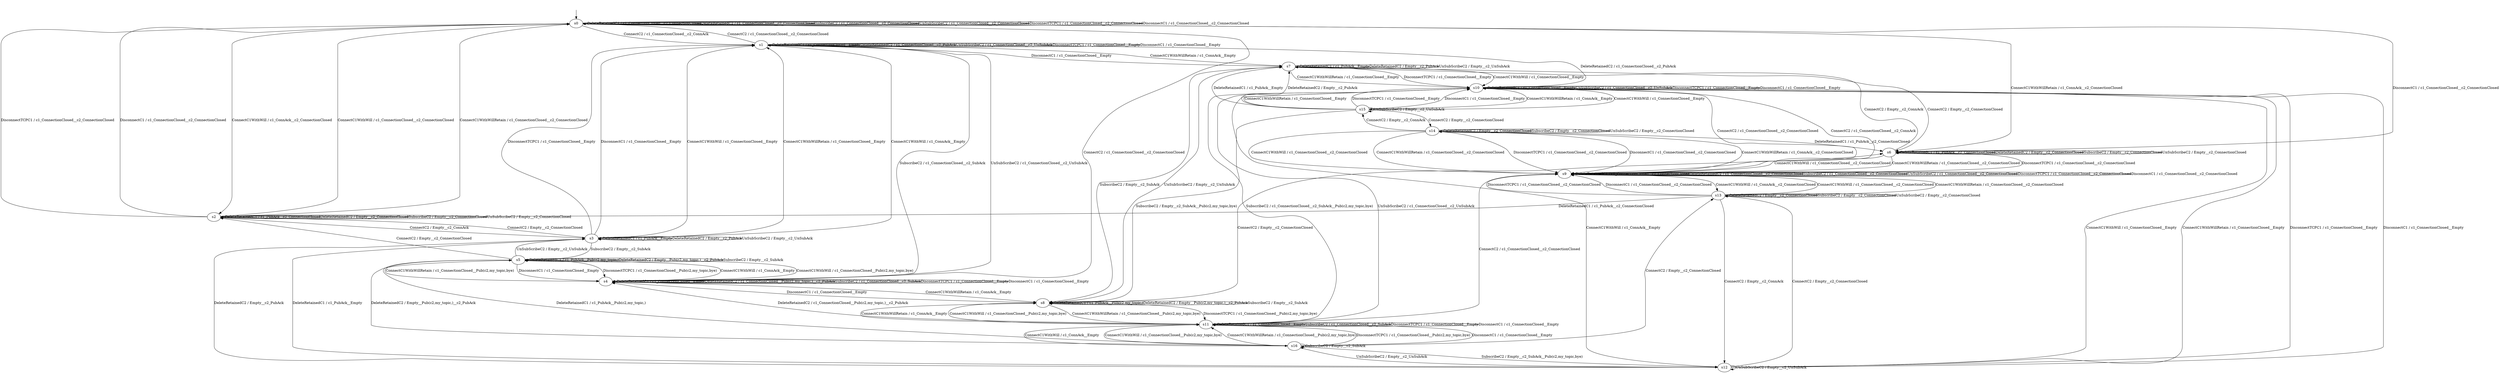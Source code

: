 digraph h3 {
s0 [label="s0"];
s1 [label="s1"];
s2 [label="s2"];
s6 [label="s6"];
s3 [label="s3"];
s4 [label="s4"];
s7 [label="s7"];
s9 [label="s9"];
s5 [label="s5"];
s8 [label="s8"];
s10 [label="s10"];
s13 [label="s13"];
s14 [label="s14"];
s11 [label="s11"];
s12 [label="s12"];
s15 [label="s15"];
s16 [label="s16"];
s0 -> s1 [label="ConnectC2 / c1_ConnectionClosed__c2_ConnAck"];
s0 -> s2 [label="ConnectC1WithWill / c1_ConnAck__c2_ConnectionClosed"];
s0 -> s6 [label="ConnectC1WithWillRetain / c1_ConnAck__c2_ConnectionClosed"];
s0 -> s0 [label="DeleteRetainedC1 / c1_ConnectionClosed__c2_ConnectionClosed"];
s0 -> s0 [label="DeleteRetainedC2 / c1_ConnectionClosed__c2_ConnectionClosed"];
s0 -> s0 [label="SubscribeC2 / c1_ConnectionClosed__c2_ConnectionClosed"];
s0 -> s0 [label="UnSubScribeC2 / c1_ConnectionClosed__c2_ConnectionClosed"];
s0 -> s0 [label="DisconnectTCPC1 / c1_ConnectionClosed__c2_ConnectionClosed"];
s0 -> s0 [label="DisconnectC1 / c1_ConnectionClosed__c2_ConnectionClosed"];
s1 -> s0 [label="ConnectC2 / c1_ConnectionClosed__c2_ConnectionClosed"];
s1 -> s3 [label="ConnectC1WithWill / c1_ConnAck__Empty"];
s1 -> s7 [label="ConnectC1WithWillRetain / c1_ConnAck__Empty"];
s1 -> s1 [label="DeleteRetainedC1 / c1_ConnectionClosed__Empty"];
s1 -> s1 [label="DeleteRetainedC2 / c1_ConnectionClosed__c2_PubAck"];
s1 -> s4 [label="SubscribeC2 / c1_ConnectionClosed__c2_SubAck"];
s1 -> s1 [label="UnSubScribeC2 / c1_ConnectionClosed__c2_UnSubAck"];
s1 -> s1 [label="DisconnectTCPC1 / c1_ConnectionClosed__Empty"];
s1 -> s1 [label="DisconnectC1 / c1_ConnectionClosed__Empty"];
s2 -> s3 [label="ConnectC2 / Empty__c2_ConnAck"];
s2 -> s0 [label="ConnectC1WithWill / c1_ConnectionClosed__c2_ConnectionClosed"];
s2 -> s0 [label="ConnectC1WithWillRetain / c1_ConnectionClosed__c2_ConnectionClosed"];
s2 -> s2 [label="DeleteRetainedC1 / c1_PubAck__c2_ConnectionClosed"];
s2 -> s2 [label="DeleteRetainedC2 / Empty__c2_ConnectionClosed"];
s2 -> s2 [label="SubscribeC2 / Empty__c2_ConnectionClosed"];
s2 -> s2 [label="UnSubScribeC2 / Empty__c2_ConnectionClosed"];
s2 -> s0 [label="DisconnectTCPC1 / c1_ConnectionClosed__c2_ConnectionClosed"];
s2 -> s0 [label="DisconnectC1 / c1_ConnectionClosed__c2_ConnectionClosed"];
s6 -> s7 [label="ConnectC2 / Empty__c2_ConnAck"];
s6 -> s9 [label="ConnectC1WithWill / c1_ConnectionClosed__c2_ConnectionClosed"];
s6 -> s9 [label="ConnectC1WithWillRetain / c1_ConnectionClosed__c2_ConnectionClosed"];
s6 -> s6 [label="DeleteRetainedC1 / c1_PubAck__c2_ConnectionClosed"];
s6 -> s6 [label="DeleteRetainedC2 / Empty__c2_ConnectionClosed"];
s6 -> s6 [label="SubscribeC2 / Empty__c2_ConnectionClosed"];
s6 -> s6 [label="UnSubScribeC2 / Empty__c2_ConnectionClosed"];
s6 -> s9 [label="DisconnectTCPC1 / c1_ConnectionClosed__c2_ConnectionClosed"];
s6 -> s0 [label="DisconnectC1 / c1_ConnectionClosed__c2_ConnectionClosed"];
s3 -> s2 [label="ConnectC2 / Empty__c2_ConnectionClosed"];
s3 -> s1 [label="ConnectC1WithWill / c1_ConnectionClosed__Empty"];
s3 -> s1 [label="ConnectC1WithWillRetain / c1_ConnectionClosed__Empty"];
s3 -> s3 [label="DeleteRetainedC1 / c1_PubAck__Empty"];
s3 -> s3 [label="DeleteRetainedC2 / Empty__c2_PubAck"];
s3 -> s5 [label="SubscribeC2 / Empty__c2_SubAck"];
s3 -> s3 [label="UnSubScribeC2 / Empty__c2_UnSubAck"];
s3 -> s1 [label="DisconnectTCPC1 / c1_ConnectionClosed__Empty"];
s3 -> s1 [label="DisconnectC1 / c1_ConnectionClosed__Empty"];
s4 -> s0 [label="ConnectC2 / c1_ConnectionClosed__c2_ConnectionClosed"];
s4 -> s5 [label="ConnectC1WithWill / c1_ConnAck__Empty"];
s4 -> s8 [label="ConnectC1WithWillRetain / c1_ConnAck__Empty"];
s4 -> s4 [label="DeleteRetainedC1 / c1_ConnectionClosed__Empty"];
s4 -> s4 [label="DeleteRetainedC2 / c1_ConnectionClosed__Pub(c2,my_topic,)__c2_PubAck"];
s4 -> s4 [label="SubscribeC2 / c1_ConnectionClosed__c2_SubAck"];
s4 -> s1 [label="UnSubScribeC2 / c1_ConnectionClosed__c2_UnSubAck"];
s4 -> s4 [label="DisconnectTCPC1 / c1_ConnectionClosed__Empty"];
s4 -> s4 [label="DisconnectC1 / c1_ConnectionClosed__Empty"];
s7 -> s6 [label="ConnectC2 / Empty__c2_ConnectionClosed"];
s7 -> s10 [label="ConnectC1WithWill / c1_ConnectionClosed__Empty"];
s7 -> s10 [label="ConnectC1WithWillRetain / c1_ConnectionClosed__Empty"];
s7 -> s7 [label="DeleteRetainedC1 / c1_PubAck__Empty"];
s7 -> s7 [label="DeleteRetainedC2 / Empty__c2_PubAck"];
s7 -> s8 [label="SubscribeC2 / Empty__c2_SubAck"];
s7 -> s7 [label="UnSubScribeC2 / Empty__c2_UnSubAck"];
s7 -> s10 [label="DisconnectTCPC1 / c1_ConnectionClosed__Empty"];
s7 -> s1 [label="DisconnectC1 / c1_ConnectionClosed__Empty"];
s9 -> s10 [label="ConnectC2 / c1_ConnectionClosed__c2_ConnAck"];
s9 -> s13 [label="ConnectC1WithWill / c1_ConnAck__c2_ConnectionClosed"];
s9 -> s14 [label="ConnectC1WithWillRetain / c1_ConnAck__c2_ConnectionClosed"];
s9 -> s9 [label="DeleteRetainedC1 / c1_ConnectionClosed__c2_ConnectionClosed"];
s9 -> s9 [label="DeleteRetainedC2 / c1_ConnectionClosed__c2_ConnectionClosed"];
s9 -> s9 [label="SubscribeC2 / c1_ConnectionClosed__c2_ConnectionClosed"];
s9 -> s9 [label="UnSubScribeC2 / c1_ConnectionClosed__c2_ConnectionClosed"];
s9 -> s9 [label="DisconnectTCPC1 / c1_ConnectionClosed__c2_ConnectionClosed"];
s9 -> s9 [label="DisconnectC1 / c1_ConnectionClosed__c2_ConnectionClosed"];
s5 -> s2 [label="ConnectC2 / Empty__c2_ConnectionClosed"];
s5 -> s4 [label="ConnectC1WithWill / c1_ConnectionClosed__Pub(c2,my_topic,bye)"];
s5 -> s4 [label="ConnectC1WithWillRetain / c1_ConnectionClosed__Pub(c2,my_topic,bye)"];
s5 -> s5 [label="DeleteRetainedC1 / c1_PubAck__Pub(c2,my_topic,)"];
s5 -> s5 [label="DeleteRetainedC2 / Empty__Pub(c2,my_topic,)__c2_PubAck"];
s5 -> s5 [label="SubscribeC2 / Empty__c2_SubAck"];
s5 -> s3 [label="UnSubScribeC2 / Empty__c2_UnSubAck"];
s5 -> s4 [label="DisconnectTCPC1 / c1_ConnectionClosed__Pub(c2,my_topic,bye)"];
s5 -> s4 [label="DisconnectC1 / c1_ConnectionClosed__Empty"];
s8 -> s6 [label="ConnectC2 / Empty__c2_ConnectionClosed"];
s8 -> s11 [label="ConnectC1WithWill / c1_ConnectionClosed__Pub(c2,my_topic,bye)"];
s8 -> s11 [label="ConnectC1WithWillRetain / c1_ConnectionClosed__Pub(c2,my_topic,bye)"];
s8 -> s8 [label="DeleteRetainedC1 / c1_PubAck__Pub(c2,my_topic,)"];
s8 -> s8 [label="DeleteRetainedC2 / Empty__Pub(c2,my_topic,)__c2_PubAck"];
s8 -> s8 [label="SubscribeC2 / Empty__c2_SubAck"];
s8 -> s7 [label="UnSubScribeC2 / Empty__c2_UnSubAck"];
s8 -> s11 [label="DisconnectTCPC1 / c1_ConnectionClosed__Pub(c2,my_topic,bye)"];
s8 -> s4 [label="DisconnectC1 / c1_ConnectionClosed__Empty"];
s10 -> s9 [label="ConnectC2 / c1_ConnectionClosed__c2_ConnectionClosed"];
s10 -> s12 [label="ConnectC1WithWill / c1_ConnAck__Empty"];
s10 -> s15 [label="ConnectC1WithWillRetain / c1_ConnAck__Empty"];
s10 -> s10 [label="DeleteRetainedC1 / c1_ConnectionClosed__Empty"];
s10 -> s1 [label="DeleteRetainedC2 / c1_ConnectionClosed__c2_PubAck"];
s10 -> s11 [label="SubscribeC2 / c1_ConnectionClosed__c2_SubAck__Pub(c2,my_topic,bye)"];
s10 -> s10 [label="UnSubScribeC2 / c1_ConnectionClosed__c2_UnSubAck"];
s10 -> s10 [label="DisconnectTCPC1 / c1_ConnectionClosed__Empty"];
s10 -> s10 [label="DisconnectC1 / c1_ConnectionClosed__Empty"];
s13 -> s12 [label="ConnectC2 / Empty__c2_ConnAck"];
s13 -> s9 [label="ConnectC1WithWill / c1_ConnectionClosed__c2_ConnectionClosed"];
s13 -> s9 [label="ConnectC1WithWillRetain / c1_ConnectionClosed__c2_ConnectionClosed"];
s13 -> s2 [label="DeleteRetainedC1 / c1_PubAck__c2_ConnectionClosed"];
s13 -> s13 [label="DeleteRetainedC2 / Empty__c2_ConnectionClosed"];
s13 -> s13 [label="SubscribeC2 / Empty__c2_ConnectionClosed"];
s13 -> s13 [label="UnSubScribeC2 / Empty__c2_ConnectionClosed"];
s13 -> s9 [label="DisconnectTCPC1 / c1_ConnectionClosed__c2_ConnectionClosed"];
s13 -> s9 [label="DisconnectC1 / c1_ConnectionClosed__c2_ConnectionClosed"];
s14 -> s15 [label="ConnectC2 / Empty__c2_ConnAck"];
s14 -> s9 [label="ConnectC1WithWill / c1_ConnectionClosed__c2_ConnectionClosed"];
s14 -> s9 [label="ConnectC1WithWillRetain / c1_ConnectionClosed__c2_ConnectionClosed"];
s14 -> s6 [label="DeleteRetainedC1 / c1_PubAck__c2_ConnectionClosed"];
s14 -> s14 [label="DeleteRetainedC2 / Empty__c2_ConnectionClosed"];
s14 -> s14 [label="SubscribeC2 / Empty__c2_ConnectionClosed"];
s14 -> s14 [label="UnSubScribeC2 / Empty__c2_ConnectionClosed"];
s14 -> s9 [label="DisconnectTCPC1 / c1_ConnectionClosed__c2_ConnectionClosed"];
s14 -> s9 [label="DisconnectC1 / c1_ConnectionClosed__c2_ConnectionClosed"];
s11 -> s9 [label="ConnectC2 / c1_ConnectionClosed__c2_ConnectionClosed"];
s11 -> s16 [label="ConnectC1WithWill / c1_ConnAck__Empty"];
s11 -> s8 [label="ConnectC1WithWillRetain / c1_ConnAck__Empty"];
s11 -> s11 [label="DeleteRetainedC1 / c1_ConnectionClosed__Empty"];
s11 -> s4 [label="DeleteRetainedC2 / c1_ConnectionClosed__Pub(c2,my_topic,)__c2_PubAck"];
s11 -> s11 [label="SubscribeC2 / c1_ConnectionClosed__c2_SubAck"];
s11 -> s10 [label="UnSubScribeC2 / c1_ConnectionClosed__c2_UnSubAck"];
s11 -> s11 [label="DisconnectTCPC1 / c1_ConnectionClosed__Empty"];
s11 -> s11 [label="DisconnectC1 / c1_ConnectionClosed__Empty"];
s12 -> s13 [label="ConnectC2 / Empty__c2_ConnectionClosed"];
s12 -> s10 [label="ConnectC1WithWill / c1_ConnectionClosed__Empty"];
s12 -> s10 [label="ConnectC1WithWillRetain / c1_ConnectionClosed__Empty"];
s12 -> s3 [label="DeleteRetainedC1 / c1_PubAck__Empty"];
s12 -> s3 [label="DeleteRetainedC2 / Empty__c2_PubAck"];
s12 -> s16 [label="SubscribeC2 / Empty__c2_SubAck__Pub(c2,my_topic,bye)"];
s12 -> s12 [label="UnSubScribeC2 / Empty__c2_UnSubAck"];
s12 -> s10 [label="DisconnectTCPC1 / c1_ConnectionClosed__Empty"];
s12 -> s10 [label="DisconnectC1 / c1_ConnectionClosed__Empty"];
s15 -> s14 [label="ConnectC2 / Empty__c2_ConnectionClosed"];
s15 -> s10 [label="ConnectC1WithWill / c1_ConnectionClosed__Empty"];
s15 -> s10 [label="ConnectC1WithWillRetain / c1_ConnectionClosed__Empty"];
s15 -> s7 [label="DeleteRetainedC1 / c1_PubAck__Empty"];
s15 -> s7 [label="DeleteRetainedC2 / Empty__c2_PubAck"];
s15 -> s8 [label="SubscribeC2 / Empty__c2_SubAck__Pub(c2,my_topic,bye)"];
s15 -> s15 [label="UnSubScribeC2 / Empty__c2_UnSubAck"];
s15 -> s10 [label="DisconnectTCPC1 / c1_ConnectionClosed__Empty"];
s15 -> s10 [label="DisconnectC1 / c1_ConnectionClosed__Empty"];
s16 -> s13 [label="ConnectC2 / Empty__c2_ConnectionClosed"];
s16 -> s11 [label="ConnectC1WithWill / c1_ConnectionClosed__Pub(c2,my_topic,bye)"];
s16 -> s11 [label="ConnectC1WithWillRetain / c1_ConnectionClosed__Pub(c2,my_topic,bye)"];
s16 -> s5 [label="DeleteRetainedC1 / c1_PubAck__Pub(c2,my_topic,)"];
s16 -> s5 [label="DeleteRetainedC2 / Empty__Pub(c2,my_topic,)__c2_PubAck"];
s16 -> s16 [label="SubscribeC2 / Empty__c2_SubAck"];
s16 -> s12 [label="UnSubScribeC2 / Empty__c2_UnSubAck"];
s16 -> s11 [label="DisconnectTCPC1 / c1_ConnectionClosed__Pub(c2,my_topic,bye)"];
s16 -> s11 [label="DisconnectC1 / c1_ConnectionClosed__Empty"];
__start0 [shape=none, label=""];
__start0 -> s0 [label=""];
}
